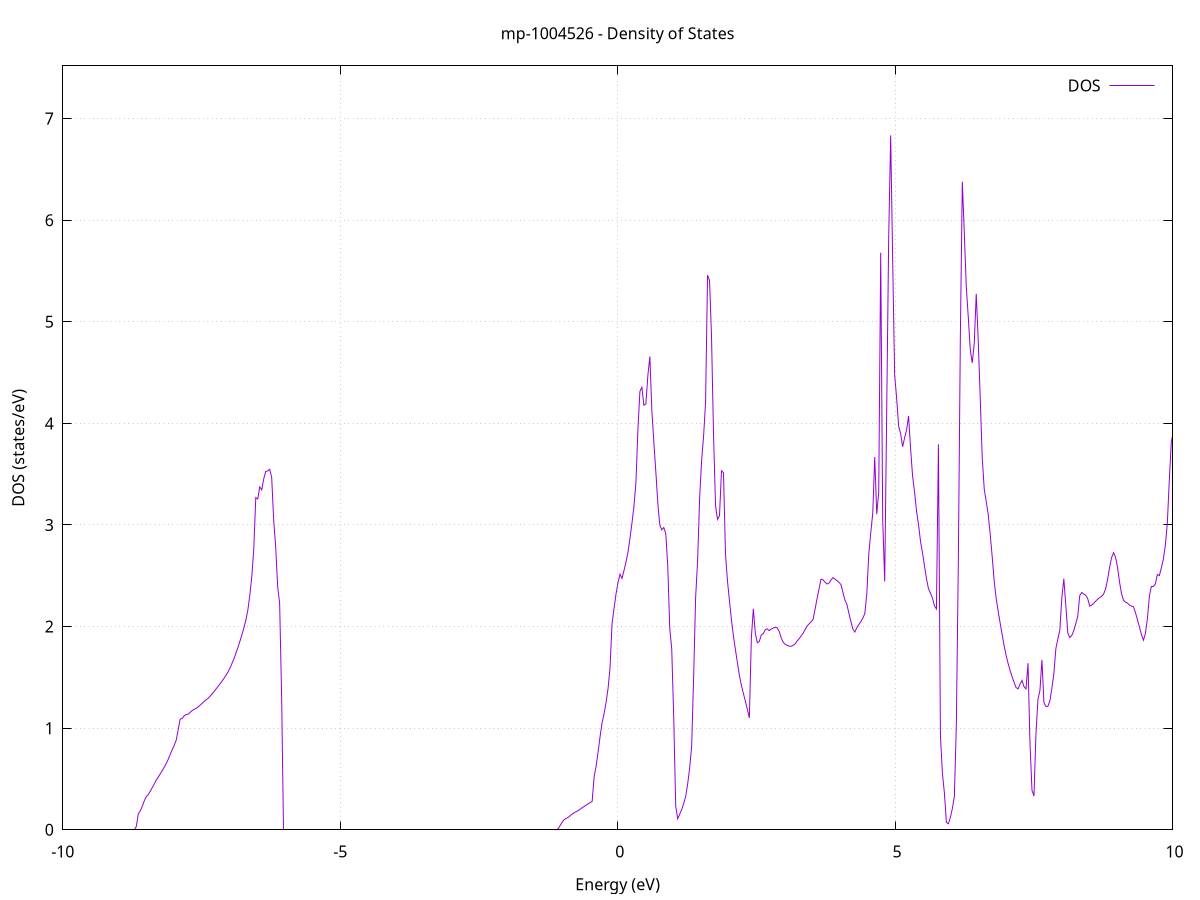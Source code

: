 set title 'mp-1004526 - Density of States'
set xlabel 'Energy (eV)'
set ylabel 'DOS (states/eV)'
set grid
set xrange [-10:10]
set yrange [0:7.519]
set xzeroaxis lt -1
set terminal png size 800,600
set output 'mp-1004526_dos_gnuplot.png'
plot '-' using 1:2 with lines title 'DOS'
-34.393500 0.000000
-34.357600 0.000000
-34.321800 0.000000
-34.285900 0.000000
-34.250000 0.000000
-34.214200 0.000000
-34.178300 0.000000
-34.142400 0.000000
-34.106500 0.000000
-34.070700 0.000000
-34.034800 0.000000
-33.998900 0.000000
-33.963100 0.000000
-33.927200 0.000000
-33.891300 0.000000
-33.855400 0.000000
-33.819600 0.000000
-33.783700 0.000000
-33.747800 0.000000
-33.712000 0.000000
-33.676100 0.000000
-33.640200 0.000000
-33.604400 0.000000
-33.568500 0.000000
-33.532600 0.000000
-33.496700 0.000000
-33.460900 0.000000
-33.425000 0.000000
-33.389100 0.000000
-33.353300 0.000000
-33.317400 0.000000
-33.281500 0.000000
-33.245600 0.000000
-33.209800 0.000000
-33.173900 0.000000
-33.138000 0.000000
-33.102200 0.000000
-33.066300 0.000000
-33.030400 0.000000
-32.994600 0.000000
-32.958700 0.000000
-32.922800 0.000000
-32.886900 0.000000
-32.851100 0.000000
-32.815200 0.000000
-32.779300 0.000000
-32.743500 0.000000
-32.707600 0.000000
-32.671700 0.000000
-32.635800 0.000000
-32.600000 0.000000
-32.564100 0.000000
-32.528200 0.000000
-32.492400 0.000000
-32.456500 0.000000
-32.420600 0.000000
-32.384800 0.000000
-32.348900 0.000000
-32.313000 0.000000
-32.277100 0.000000
-32.241300 0.000000
-32.205400 0.000000
-32.169500 0.000000
-32.133700 0.000000
-32.097800 0.000000
-32.061900 0.000000
-32.026000 0.000000
-31.990200 0.000000
-31.954300 0.000000
-31.918400 0.000000
-31.882600 0.000000
-31.846700 0.000000
-31.810800 0.000000
-31.775000 0.000000
-31.739100 0.000000
-31.703200 0.000000
-31.667300 0.000000
-31.631500 0.000000
-31.595600 0.000000
-31.559700 0.000000
-31.523900 0.000000
-31.488000 0.000000
-31.452100 0.000000
-31.416200 0.000000
-31.380400 0.000000
-31.344500 0.000000
-31.308600 0.000000
-31.272800 0.000000
-31.236900 0.000000
-31.201000 0.000000
-31.165200 0.000000
-31.129300 10.644200
-31.093400 16.068000
-31.057500 41.198100
-31.021700 63.544700
-30.985800 142.624700
-30.949900 7.963800
-30.914100 9.478000
-30.878200 10.654700
-30.842300 12.219800
-30.806400 15.248200
-30.770600 21.136000
-30.734700 27.796300
-30.698800 18.600800
-30.663000 16.924100
-30.627100 13.289900
-30.591200 0.000000
-30.555400 0.000000
-30.519500 0.000000
-30.483600 0.000000
-30.447700 0.000000
-30.411900 0.000000
-30.376000 0.000000
-30.340100 0.000000
-30.304300 0.000000
-30.268400 0.000000
-30.232500 0.000000
-30.196600 0.000000
-30.160800 0.000000
-30.124900 0.000000
-30.089000 0.000000
-30.053200 0.000000
-30.017300 0.000000
-29.981400 0.000000
-29.945600 0.000000
-29.909700 0.000000
-29.873800 0.000000
-29.837900 0.000000
-29.802100 0.000000
-29.766200 0.000000
-29.730300 0.000000
-29.694500 0.000000
-29.658600 0.000000
-29.622700 0.000000
-29.586800 0.000000
-29.551000 0.000000
-29.515100 0.000000
-29.479200 0.000000
-29.443400 0.000000
-29.407500 0.000000
-29.371600 0.000000
-29.335700 0.000000
-29.299900 0.000000
-29.264000 0.000000
-29.228100 0.000000
-29.192300 0.000000
-29.156400 0.000000
-29.120500 0.000000
-29.084700 0.000000
-29.048800 0.000000
-29.012900 0.000000
-28.977000 0.000000
-28.941200 0.000000
-28.905300 0.000000
-28.869400 0.000000
-28.833600 0.000000
-28.797700 0.000000
-28.761800 0.000000
-28.725900 0.000000
-28.690100 0.000000
-28.654200 0.000000
-28.618300 0.000000
-28.582500 0.000000
-28.546600 0.000000
-28.510700 0.000000
-28.474900 0.000000
-28.439000 0.000000
-28.403100 0.000000
-28.367200 0.000000
-28.331400 0.000000
-28.295500 0.000000
-28.259600 0.000000
-28.223800 0.000000
-28.187900 0.000000
-28.152000 0.000000
-28.116100 0.000000
-28.080300 0.000000
-28.044400 0.000000
-28.008500 0.000000
-27.972700 0.000000
-27.936800 0.000000
-27.900900 0.000000
-27.865100 0.000000
-27.829200 0.000000
-27.793300 0.000000
-27.757400 0.000000
-27.721600 0.000000
-27.685700 0.000000
-27.649800 0.000000
-27.614000 0.000000
-27.578100 0.000000
-27.542200 0.000000
-27.506300 0.000000
-27.470500 0.000000
-27.434600 0.000000
-27.398700 0.000000
-27.362900 0.000000
-27.327000 0.000000
-27.291100 0.000000
-27.255300 0.000000
-27.219400 0.000000
-27.183500 0.000000
-27.147600 0.000000
-27.111800 0.000000
-27.075900 0.000000
-27.040000 0.000000
-27.004200 0.000000
-26.968300 0.000000
-26.932400 0.000000
-26.896500 0.000000
-26.860700 0.000000
-26.824800 0.000000
-26.788900 0.000000
-26.753100 0.000000
-26.717200 0.000000
-26.681300 0.000000
-26.645500 0.000000
-26.609600 0.000000
-26.573700 0.000000
-26.537800 0.000000
-26.502000 0.000000
-26.466100 0.000000
-26.430200 0.000000
-26.394400 0.000000
-26.358500 0.000000
-26.322600 0.000000
-26.286700 0.000000
-26.250900 0.000000
-26.215000 0.000000
-26.179100 0.000000
-26.143300 0.000000
-26.107400 0.000000
-26.071500 0.000000
-26.035700 0.000000
-25.999800 0.000000
-25.963900 0.000000
-25.928000 0.000000
-25.892200 0.000000
-25.856300 0.000000
-25.820400 0.000000
-25.784600 0.000000
-25.748700 0.000000
-25.712800 0.000000
-25.676900 0.000000
-25.641100 0.000000
-25.605200 0.000000
-25.569300 0.000000
-25.533500 0.000000
-25.497600 0.000000
-25.461700 0.000000
-25.425900 0.000000
-25.390000 0.000000
-25.354100 0.000000
-25.318200 0.000000
-25.282400 0.000000
-25.246500 0.000000
-25.210600 0.000000
-25.174800 0.000000
-25.138900 0.000000
-25.103000 0.000000
-25.067100 0.000000
-25.031300 0.000000
-24.995400 0.000000
-24.959500 0.000000
-24.923700 0.000000
-24.887800 0.000000
-24.851900 0.000000
-24.816100 0.000000
-24.780200 0.000000
-24.744300 0.000000
-24.708400 0.000000
-24.672600 0.000000
-24.636700 0.000000
-24.600800 0.000000
-24.565000 0.000000
-24.529100 0.000000
-24.493200 0.000000
-24.457300 0.000000
-24.421500 0.000000
-24.385600 0.000000
-24.349700 0.000000
-24.313900 0.000000
-24.278000 0.000000
-24.242100 0.000000
-24.206300 0.000000
-24.170400 0.000000
-24.134500 0.000000
-24.098600 0.000000
-24.062800 0.000000
-24.026900 0.000000
-23.991000 0.000000
-23.955200 0.000000
-23.919300 0.000000
-23.883400 0.000000
-23.847500 0.000000
-23.811700 0.000000
-23.775800 0.000000
-23.739900 0.000000
-23.704100 0.000000
-23.668200 0.000000
-23.632300 0.000000
-23.596500 0.000000
-23.560600 0.000000
-23.524700 0.000000
-23.488800 0.000000
-23.453000 0.000000
-23.417100 0.000000
-23.381200 0.000000
-23.345400 0.000000
-23.309500 0.000000
-23.273600 0.000000
-23.237700 0.000000
-23.201900 0.000000
-23.166000 0.000000
-23.130100 0.000000
-23.094300 0.000000
-23.058400 0.000000
-23.022500 0.000000
-22.986600 0.000000
-22.950800 0.000000
-22.914900 0.000000
-22.879000 0.000000
-22.843200 0.000000
-22.807300 0.000000
-22.771400 0.000000
-22.735600 0.000000
-22.699700 0.000000
-22.663800 0.000000
-22.627900 0.000000
-22.592100 0.000000
-22.556200 0.000000
-22.520300 0.000000
-22.484500 0.000000
-22.448600 0.000000
-22.412700 0.000000
-22.376800 0.000000
-22.341000 0.000000
-22.305100 0.000000
-22.269200 0.000000
-22.233400 0.000000
-22.197500 0.000000
-22.161600 0.000000
-22.125800 0.000000
-22.089900 0.000000
-22.054000 0.000000
-22.018100 0.000000
-21.982300 0.000000
-21.946400 0.000000
-21.910500 0.000000
-21.874700 0.000000
-21.838800 0.000000
-21.802900 0.000000
-21.767000 0.000000
-21.731200 0.000000
-21.695300 0.000000
-21.659400 0.000000
-21.623600 0.000000
-21.587700 0.000000
-21.551800 0.000000
-21.516000 0.000000
-21.480100 0.000000
-21.444200 0.000000
-21.408300 0.000000
-21.372500 0.000000
-21.336600 0.000000
-21.300700 0.000000
-21.264900 0.000000
-21.229000 0.000000
-21.193100 0.000000
-21.157200 0.000000
-21.121400 0.000000
-21.085500 0.000000
-21.049600 0.000000
-21.013800 0.000000
-20.977900 0.000000
-20.942000 0.000000
-20.906200 0.000000
-20.870300 0.000000
-20.834400 0.000000
-20.798500 0.000000
-20.762700 0.000000
-20.726800 0.000000
-20.690900 0.000000
-20.655100 0.000000
-20.619200 0.000000
-20.583300 0.000000
-20.547400 0.000000
-20.511600 0.000000
-20.475700 0.000000
-20.439800 0.000000
-20.404000 0.000000
-20.368100 0.000000
-20.332200 0.000000
-20.296400 0.000000
-20.260500 0.000000
-20.224600 0.000000
-20.188700 0.000000
-20.152900 0.000000
-20.117000 0.000000
-20.081100 0.000000
-20.045300 0.000000
-20.009400 0.000000
-19.973500 0.000000
-19.937600 0.000000
-19.901800 0.000000
-19.865900 0.000000
-19.830000 0.000000
-19.794200 0.000000
-19.758300 0.000000
-19.722400 0.000000
-19.686600 0.000000
-19.650700 0.000000
-19.614800 0.000000
-19.578900 0.000000
-19.543100 0.000000
-19.507200 0.000000
-19.471300 0.000000
-19.435500 0.000000
-19.399600 0.000000
-19.363700 0.000000
-19.327800 0.000000
-19.292000 0.000000
-19.256100 0.000000
-19.220200 0.000000
-19.184400 0.000000
-19.148500 0.000000
-19.112600 0.000000
-19.076800 0.000000
-19.040900 0.000000
-19.005000 0.000000
-18.969100 0.000000
-18.933300 0.000000
-18.897400 0.000000
-18.861500 0.000000
-18.825700 0.000000
-18.789800 0.000000
-18.753900 0.000000
-18.718000 0.000000
-18.682200 0.000000
-18.646300 0.000000
-18.610400 0.000000
-18.574600 0.000000
-18.538700 0.000000
-18.502800 0.000000
-18.467000 0.000000
-18.431100 0.000000
-18.395200 0.000000
-18.359300 0.000000
-18.323500 0.000000
-18.287600 0.000000
-18.251700 0.000000
-18.215900 0.000000
-18.180000 0.000000
-18.144100 0.000000
-18.108200 0.000000
-18.072400 0.000000
-18.036500 0.000000
-18.000600 0.000000
-17.964800 0.000000
-17.928900 0.000000
-17.893000 0.000000
-17.857200 0.000000
-17.821300 0.000000
-17.785400 0.000000
-17.749500 0.000000
-17.713700 0.000000
-17.677800 0.000000
-17.641900 0.000000
-17.606100 0.000000
-17.570200 0.000000
-17.534300 0.000000
-17.498400 0.000000
-17.462600 0.000000
-17.426700 0.000000
-17.390800 0.000000
-17.355000 0.000000
-17.319100 0.000000
-17.283200 0.000000
-17.247400 0.000000
-17.211500 0.000000
-17.175600 0.000000
-17.139700 0.000000
-17.103900 0.000000
-17.068000 0.000000
-17.032100 0.000000
-16.996300 0.000000
-16.960400 0.000000
-16.924500 0.000000
-16.888600 0.000000
-16.852800 0.000000
-16.816900 0.000000
-16.781000 0.000000
-16.745200 0.000000
-16.709300 0.000000
-16.673400 0.000000
-16.637600 0.000000
-16.601700 0.000000
-16.565800 0.000000
-16.529900 0.000000
-16.494100 0.000000
-16.458200 0.000000
-16.422300 0.000000
-16.386500 0.000000
-16.350600 0.000000
-16.314700 0.000000
-16.278800 0.000000
-16.243000 0.000000
-16.207100 0.000000
-16.171200 0.000000
-16.135400 0.000000
-16.099500 0.000000
-16.063600 0.000000
-16.027700 0.000000
-15.991900 0.000000
-15.956000 0.000000
-15.920100 0.000000
-15.884300 0.000000
-15.848400 0.000000
-15.812500 0.000000
-15.776700 0.000000
-15.740800 0.000000
-15.704900 0.000000
-15.669000 0.000000
-15.633200 0.000000
-15.597300 0.000000
-15.561400 0.000000
-15.525600 0.000000
-15.489700 0.000000
-15.453800 0.000000
-15.417900 0.000000
-15.382100 0.000000
-15.346200 0.000000
-15.310300 0.000000
-15.274500 0.000000
-15.238600 0.000000
-15.202700 0.000000
-15.166900 0.000000
-15.131000 0.000000
-15.095100 0.000000
-15.059200 0.000000
-15.023400 0.000000
-14.987500 0.000000
-14.951600 0.000000
-14.915800 0.000000
-14.879900 0.000000
-14.844000 0.000000
-14.808100 0.000000
-14.772300 0.000000
-14.736400 0.000000
-14.700500 0.000000
-14.664700 0.000000
-14.628800 0.000000
-14.592900 0.000000
-14.557100 0.000000
-14.521200 0.000000
-14.485300 0.000000
-14.449400 0.000000
-14.413600 0.000000
-14.377700 0.000000
-14.341800 0.000000
-14.306000 0.000000
-14.270100 0.000000
-14.234200 0.000000
-14.198300 0.000000
-14.162500 0.000000
-14.126600 0.000000
-14.090700 0.000000
-14.054900 0.000000
-14.019000 0.000000
-13.983100 0.000000
-13.947300 0.000000
-13.911400 0.000000
-13.875500 0.000000
-13.839600 0.000000
-13.803800 0.000000
-13.767900 0.000000
-13.732000 0.000000
-13.696200 0.000000
-13.660300 0.000000
-13.624400 0.000000
-13.588500 0.000000
-13.552700 0.000000
-13.516800 0.000000
-13.480900 0.000000
-13.445100 0.000000
-13.409200 0.000000
-13.373300 0.000000
-13.337500 0.000000
-13.301600 0.000000
-13.265700 0.000000
-13.229800 0.000000
-13.194000 0.000000
-13.158100 0.000000
-13.122200 0.000000
-13.086400 0.000000
-13.050500 0.000000
-13.014600 0.000000
-12.978700 0.000000
-12.942900 0.000000
-12.907000 0.000000
-12.871100 0.000000
-12.835300 0.000000
-12.799400 0.000000
-12.763500 0.000000
-12.727700 0.000000
-12.691800 0.000000
-12.655900 0.000000
-12.620000 0.000000
-12.584200 0.000000
-12.548300 0.000000
-12.512400 0.000000
-12.476600 0.000000
-12.440700 0.000000
-12.404800 0.000000
-12.368900 0.000000
-12.333100 0.000000
-12.297200 0.000000
-12.261300 0.000000
-12.225500 0.000000
-12.189600 0.000000
-12.153700 0.000000
-12.117900 0.000000
-12.082000 0.000000
-12.046100 0.000000
-12.010200 0.000000
-11.974400 0.000000
-11.938500 0.000000
-11.902600 0.000000
-11.866800 0.000000
-11.830900 0.000000
-11.795000 0.000000
-11.759100 0.000000
-11.723300 0.000000
-11.687400 0.000000
-11.651500 0.000000
-11.615700 0.000000
-11.579800 0.000000
-11.543900 0.000000
-11.508100 0.000000
-11.472200 0.000000
-11.436300 0.000000
-11.400400 0.000000
-11.364600 0.000000
-11.328700 0.000000
-11.292800 0.000000
-11.257000 0.000000
-11.221100 0.000000
-11.185200 0.000000
-11.149300 0.000000
-11.113500 0.000000
-11.077600 0.000000
-11.041700 0.000000
-11.005900 0.000000
-10.970000 0.000000
-10.934100 0.000000
-10.898300 0.000000
-10.862400 0.000000
-10.826500 0.000000
-10.790600 0.000000
-10.754800 0.000000
-10.718900 0.000000
-10.683000 0.000000
-10.647200 0.000000
-10.611300 0.000000
-10.575400 0.000000
-10.539500 0.000000
-10.503700 0.000000
-10.467800 0.000000
-10.431900 0.000000
-10.396100 0.000000
-10.360200 0.000000
-10.324300 0.000000
-10.288500 0.000000
-10.252600 0.000000
-10.216700 0.000000
-10.180800 0.000000
-10.145000 0.000000
-10.109100 0.000000
-10.073200 0.000000
-10.037400 0.000000
-10.001500 0.000000
-9.965600 0.000000
-9.929700 0.000000
-9.893900 0.000000
-9.858000 0.000000
-9.822100 0.000000
-9.786300 0.000000
-9.750400 0.000000
-9.714500 0.000000
-9.678600 0.000000
-9.642800 0.000000
-9.606900 0.000000
-9.571000 0.000000
-9.535200 0.000000
-9.499300 0.000000
-9.463400 0.000000
-9.427600 0.000000
-9.391700 0.000000
-9.355800 0.000000
-9.319900 0.000000
-9.284100 0.000000
-9.248200 0.000000
-9.212300 0.000000
-9.176500 0.000000
-9.140600 0.000000
-9.104700 0.000000
-9.068800 0.000000
-9.033000 0.000000
-8.997100 0.000000
-8.961200 0.000000
-8.925400 0.000000
-8.889500 0.000000
-8.853600 0.000000
-8.817800 0.000000
-8.781900 0.000000
-8.746000 0.000000
-8.710100 0.000000
-8.674300 0.033400
-8.638400 0.158500
-8.602500 0.187600
-8.566700 0.231300
-8.530800 0.285600
-8.494900 0.326900
-8.459000 0.347100
-8.423200 0.379700
-8.387300 0.415100
-8.351400 0.450900
-8.315600 0.489600
-8.279700 0.518800
-8.243800 0.550500
-8.208000 0.582200
-8.172100 0.615000
-8.136200 0.652500
-8.100300 0.693400
-8.064500 0.741900
-8.028600 0.787400
-7.992700 0.830700
-7.956900 0.880400
-7.921000 0.982300
-7.885100 1.089900
-7.849200 1.094200
-7.813400 1.121600
-7.777500 1.133800
-7.741600 1.137700
-7.705800 1.155200
-7.669900 1.172700
-7.634000 1.185700
-7.598200 1.193700
-7.562300 1.208700
-7.526400 1.225500
-7.490500 1.244100
-7.454700 1.262500
-7.418800 1.279000
-7.382900 1.293400
-7.347100 1.314000
-7.311200 1.336600
-7.275300 1.360000
-7.239400 1.384700
-7.203600 1.409900
-7.167700 1.435600
-7.131800 1.461900
-7.096000 1.490100
-7.060100 1.520000
-7.024200 1.551000
-6.988400 1.590700
-6.952500 1.635100
-6.916600 1.683000
-6.880700 1.736200
-6.844900 1.792700
-6.809000 1.853100
-6.773100 1.917400
-6.737300 1.985700
-6.701400 2.062400
-6.665500 2.161000
-6.629600 2.304600
-6.593800 2.492200
-6.557900 2.764800
-6.522000 3.269500
-6.486200 3.256500
-6.450300 3.375300
-6.414400 3.345400
-6.378600 3.454000
-6.342700 3.528100
-6.306800 3.531700
-6.270900 3.548300
-6.235100 3.469200
-6.199200 3.046200
-6.163300 2.786400
-6.127500 2.393400
-6.091600 2.226600
-6.055700 1.303800
-6.019800 0.000000
-5.984000 0.000000
-5.948100 0.000000
-5.912200 0.000000
-5.876400 0.000000
-5.840500 0.000000
-5.804600 0.000000
-5.768800 0.000000
-5.732900 0.000000
-5.697000 0.000000
-5.661100 0.000000
-5.625300 0.000000
-5.589400 0.000000
-5.553500 0.000000
-5.517700 0.000000
-5.481800 0.000000
-5.445900 0.000000
-5.410000 0.000000
-5.374200 0.000000
-5.338300 0.000000
-5.302400 0.000000
-5.266600 0.000000
-5.230700 0.000000
-5.194800 0.000000
-5.159000 0.000000
-5.123100 0.000000
-5.087200 0.000000
-5.051300 0.000000
-5.015500 0.000000
-4.979600 0.000000
-4.943700 0.000000
-4.907900 0.000000
-4.872000 0.000000
-4.836100 0.000000
-4.800200 0.000000
-4.764400 0.000000
-4.728500 0.000000
-4.692600 0.000000
-4.656800 0.000000
-4.620900 0.000000
-4.585000 0.000000
-4.549200 0.000000
-4.513300 0.000000
-4.477400 0.000000
-4.441500 0.000000
-4.405700 0.000000
-4.369800 0.000000
-4.333900 0.000000
-4.298100 0.000000
-4.262200 0.000000
-4.226300 0.000000
-4.190400 0.000000
-4.154600 0.000000
-4.118700 0.000000
-4.082800 0.000000
-4.047000 0.000000
-4.011100 0.000000
-3.975200 0.000000
-3.939400 0.000000
-3.903500 0.000000
-3.867600 0.000000
-3.831700 0.000000
-3.795900 0.000000
-3.760000 0.000000
-3.724100 0.000000
-3.688300 0.000000
-3.652400 0.000000
-3.616500 0.000000
-3.580600 0.000000
-3.544800 0.000000
-3.508900 0.000000
-3.473000 0.000000
-3.437200 0.000000
-3.401300 0.000000
-3.365400 0.000000
-3.329600 0.000000
-3.293700 0.000000
-3.257800 0.000000
-3.221900 0.000000
-3.186100 0.000000
-3.150200 0.000000
-3.114300 0.000000
-3.078500 0.000000
-3.042600 0.000000
-3.006700 0.000000
-2.970800 0.000000
-2.935000 0.000000
-2.899100 0.000000
-2.863200 0.000000
-2.827400 0.000000
-2.791500 0.000000
-2.755600 0.000000
-2.719700 0.000000
-2.683900 0.000000
-2.648000 0.000000
-2.612100 0.000000
-2.576300 0.000000
-2.540400 0.000000
-2.504500 0.000000
-2.468700 0.000000
-2.432800 0.000000
-2.396900 0.000000
-2.361000 0.000000
-2.325200 0.000000
-2.289300 0.000000
-2.253400 0.000000
-2.217600 0.000000
-2.181700 0.000000
-2.145800 0.000000
-2.109900 0.000000
-2.074100 0.000000
-2.038200 0.000000
-2.002300 0.000000
-1.966500 0.000000
-1.930600 0.000000
-1.894700 0.000000
-1.858900 0.000000
-1.823000 0.000000
-1.787100 0.000000
-1.751200 0.000000
-1.715400 0.000000
-1.679500 0.000000
-1.643600 0.000000
-1.607800 0.000000
-1.571900 0.000000
-1.536000 0.000000
-1.500100 0.000000
-1.464300 0.000000
-1.428400 0.000000
-1.392500 0.000000
-1.356700 0.000000
-1.320800 0.000000
-1.284900 0.000000
-1.249100 0.000000
-1.213200 0.000000
-1.177300 0.000000
-1.141400 0.000000
-1.105600 0.000100
-1.069700 0.012000
-1.033800 0.044100
-0.998000 0.077200
-0.962100 0.100600
-0.926200 0.112700
-0.890300 0.121900
-0.854500 0.138900
-0.818600 0.154900
-0.782700 0.167900
-0.746900 0.178300
-0.711000 0.189200
-0.675100 0.202600
-0.639300 0.217000
-0.603400 0.229600
-0.567500 0.242700
-0.531600 0.256300
-0.495800 0.267700
-0.459900 0.278600
-0.424000 0.520200
-0.388200 0.626400
-0.352300 0.764800
-0.316400 0.918500
-0.280500 1.053700
-0.244700 1.142600
-0.208800 1.252000
-0.172900 1.391200
-0.137100 1.596000
-0.101200 2.025600
-0.065300 2.176500
-0.029500 2.319900
0.006400 2.431900
0.042300 2.514800
0.078200 2.474700
0.114000 2.551200
0.149900 2.633900
0.185800 2.731900
0.221600 2.866300
0.257500 3.015100
0.293400 3.182700
0.329300 3.412000
0.365100 3.937400
0.401000 4.314000
0.436900 4.355400
0.472700 4.178900
0.508600 4.190300
0.544500 4.469600
0.580300 4.658600
0.616200 4.131300
0.652100 3.815400
0.688000 3.526800
0.723800 3.215400
0.759700 2.999100
0.795600 2.952000
0.831400 2.974900
0.867300 2.915900
0.903200 2.598400
0.939100 1.981500
0.974900 1.780400
1.010800 1.102500
1.046700 0.231800
1.082500 0.108000
1.118400 0.152700
1.154300 0.200100
1.190100 0.257200
1.226000 0.327600
1.261900 0.450700
1.297800 0.607500
1.333600 0.819500
1.369500 1.499900
1.405400 2.285500
1.441200 2.648500
1.477100 3.256700
1.513000 3.631000
1.548900 3.873900
1.584700 4.206300
1.620600 5.459400
1.656500 5.406500
1.692300 4.848200
1.728200 3.887000
1.764100 3.190600
1.799900 3.054200
1.835800 3.091800
1.871700 3.533800
1.907600 3.514800
1.943400 2.713300
1.979300 2.449400
2.015200 2.252500
2.051000 2.065500
2.086900 1.908900
2.122800 1.772900
2.158700 1.644100
2.194500 1.518900
2.230400 1.422500
2.266300 1.341100
2.302100 1.265500
2.338000 1.184900
2.373900 1.101300
2.409700 1.887400
2.445600 2.175000
2.481500 1.934700
2.517400 1.840500
2.553200 1.853500
2.589100 1.918300
2.625000 1.930600
2.660800 1.970000
2.696700 1.977200
2.732600 1.960000
2.768500 1.976100
2.804300 1.985500
2.840200 1.992500
2.876100 1.988000
2.911900 1.950800
2.947800 1.887600
2.983700 1.845000
3.019500 1.825500
3.055400 1.815200
3.091300 1.807800
3.127200 1.805700
3.163000 1.815700
3.198900 1.832000
3.234800 1.856900
3.270600 1.880500
3.306500 1.907000
3.342400 1.934700
3.378300 1.969900
3.414100 2.004900
3.450000 2.026400
3.485900 2.046100
3.521700 2.071200
3.557600 2.169300
3.593500 2.274400
3.629400 2.370600
3.665200 2.466700
3.701100 2.460400
3.737000 2.438000
3.772800 2.419300
3.808700 2.427800
3.844600 2.458900
3.880400 2.482000
3.916300 2.466700
3.952200 2.454100
3.988100 2.435800
4.023900 2.414100
4.059800 2.337800
4.095700 2.261600
4.131500 2.219300
4.167400 2.132000
4.203300 2.051800
4.239200 1.976200
4.275000 1.946200
4.310900 1.989100
4.346800 2.020200
4.382600 2.049100
4.418500 2.082700
4.454400 2.127800
4.490200 2.318700
4.526100 2.714300
4.562000 2.923500
4.597900 3.117000
4.633700 3.669000
4.669600 3.105700
4.705500 3.320300
4.741300 5.679700
4.777200 3.051000
4.813100 2.444700
4.849000 4.115900
4.884800 5.818700
4.920700 6.835500
4.956600 5.610800
4.992400 4.476200
5.028300 4.248400
5.064200 3.971900
5.100000 3.899700
5.135900 3.770400
5.171800 3.858000
5.207700 3.936600
5.243500 4.073500
5.279400 3.753400
5.315300 3.484000
5.351100 3.323200
5.387000 3.137300
5.422900 3.002000
5.458800 2.838800
5.494600 2.725700
5.530500 2.595600
5.566400 2.470300
5.602200 2.373000
5.638100 2.328200
5.674000 2.282500
5.709800 2.204200
5.745700 2.173200
5.781600 3.793600
5.817500 0.925300
5.853300 0.556100
5.889200 0.361300
5.925100 0.072100
5.960900 0.058800
5.996800 0.121900
6.032700 0.209500
6.068600 0.327700
6.104400 1.034800
6.140300 2.649500
6.176200 4.832100
6.212000 6.379400
6.247900 5.869700
6.283800 5.340500
6.319600 5.044300
6.355500 4.725100
6.391400 4.595600
6.427300 4.790000
6.463100 5.274800
6.499000 4.816000
6.534900 4.244900
6.570700 3.665900
6.606600 3.355700
6.642500 3.230200
6.678400 3.105400
6.714200 2.910900
6.750100 2.689300
6.786000 2.450300
6.821800 2.279200
6.857700 2.152200
6.893600 2.035200
6.929400 1.922100
6.965300 1.813700
7.001200 1.716400
7.037100 1.637200
7.072900 1.568300
7.108800 1.506500
7.144700 1.450600
7.180500 1.400100
7.216400 1.387000
7.252300 1.433900
7.288200 1.470900
7.324000 1.408200
7.359900 1.386000
7.395800 1.640200
7.431600 0.852100
7.467500 0.387900
7.503400 0.332600
7.539200 0.943300
7.575100 1.284000
7.611000 1.371200
7.646900 1.673100
7.682700 1.251900
7.718600 1.213900
7.754500 1.214600
7.790300 1.269000
7.826200 1.393000
7.862100 1.538500
7.898000 1.783100
7.933800 1.880700
7.969700 1.966500
8.005600 2.282600
8.041400 2.470300
8.077300 2.207500
8.113200 1.936400
8.149000 1.891900
8.184900 1.912200
8.220800 1.961300
8.256700 2.027400
8.292500 2.101700
8.328400 2.305000
8.364300 2.335900
8.400100 2.320300
8.436000 2.309000
8.471900 2.276000
8.507800 2.200900
8.543600 2.211500
8.579500 2.227900
8.615400 2.250300
8.651200 2.269300
8.687100 2.284900
8.723000 2.297900
8.758800 2.320300
8.794700 2.371800
8.830600 2.465400
8.866500 2.584600
8.902300 2.680100
8.938200 2.727100
8.974100 2.682300
9.009900 2.580400
9.045800 2.437200
9.081700 2.322500
9.117600 2.258800
9.153400 2.240700
9.189300 2.230800
9.225200 2.211300
9.261000 2.201100
9.296900 2.195500
9.332800 2.137800
9.368600 2.066200
9.404500 1.994800
9.440400 1.920100
9.476300 1.865400
9.512100 1.931100
9.548000 2.081200
9.583900 2.301200
9.619700 2.394900
9.655600 2.395900
9.691500 2.419900
9.727400 2.512200
9.763200 2.501700
9.799100 2.577800
9.835000 2.664100
9.870800 2.799600
9.906700 3.017200
9.942600 3.440000
9.978500 3.819500
10.014300 3.909900
10.050200 4.229400
10.086100 4.044100
10.121900 4.110800
10.157800 4.463600
10.193700 5.101800
10.229500 4.920700
10.265400 4.727400
10.301300 4.881600
10.337200 4.453900
10.373000 3.443500
10.408900 2.828300
10.444800 2.365300
10.480600 2.244100
10.516500 2.369600
10.552400 2.940000
10.588300 3.687000
10.624100 3.976200
10.660000 3.491800
10.695900 3.217000
10.731700 3.031900
10.767600 2.855900
10.803500 2.890400
10.839300 2.927700
10.875200 2.918300
10.911100 2.909900
10.947000 3.154900
10.982800 3.602900
11.018700 3.833700
11.054600 3.707500
11.090400 3.411700
11.126300 3.225800
11.162200 3.070700
11.198100 3.018900
11.233900 3.083700
11.269800 3.111600
11.305700 3.158700
11.341500 3.244600
11.377400 3.196700
11.413300 3.235400
11.449100 3.472000
11.485000 3.677100
11.520900 3.795500
11.556800 3.865000
11.592600 4.493500
11.628500 4.203000
11.664400 3.556600
11.700200 3.435300
11.736100 3.156500
11.772000 3.191100
11.807900 3.429500
11.843700 3.612900
11.879600 3.701500
11.915500 2.579700
11.951300 1.784200
11.987200 1.352600
12.023100 1.179900
12.058900 1.081000
12.094800 1.000700
12.130700 0.973800
12.166600 0.959000
12.202400 0.962700
12.238300 0.976100
12.274200 0.996700
12.310000 1.026800
12.345900 1.062100
12.381800 1.095700
12.417700 1.118700
12.453500 1.131500
12.489400 1.139100
12.525300 1.145200
12.561100 1.151400
12.597000 1.153300
12.632900 1.152900
12.668700 1.177100
12.704600 1.198200
12.740500 1.186600
12.776400 1.172300
12.812200 1.157100
12.848100 1.140400
12.884000 1.121700
12.919800 1.104000
12.955700 1.094500
12.991600 1.094300
13.027500 1.098500
13.063300 1.102900
13.099200 1.108000
13.135100 1.115400
13.170900 1.127000
13.206800 1.139900
13.242700 1.146700
13.278500 1.151000
13.314400 1.163300
13.350300 1.177000
13.386200 1.197600
13.422000 1.228100
13.457900 1.269900
13.493800 1.323900
13.529600 1.419200
13.565500 1.568400
13.601400 1.727000
13.637300 1.912800
13.673100 2.388000
13.709000 2.529300
13.744900 2.763700
13.780700 2.471700
13.816600 2.285200
13.852500 2.351900
13.888300 2.474000
13.924200 2.208000
13.960100 1.989800
13.996000 1.813300
14.031800 1.817700
14.067700 1.810100
14.103600 1.810300
14.139400 1.843200
14.175300 1.942400
14.211200 2.076600
14.247100 2.173400
14.282900 2.222700
14.318800 2.273400
14.354700 2.232200
14.390500 2.136800
14.426400 2.064400
14.462300 2.003400
14.498100 2.003900
14.534000 1.907000
14.569900 1.815400
14.605800 1.752400
14.641600 1.719900
14.677500 1.701900
14.713400 1.694700
14.749200 1.708100
14.785100 1.707000
14.821000 1.786200
14.856900 1.871100
14.892700 1.977500
14.928600 2.062100
14.964500 2.075800
15.000300 2.104500
15.036200 2.127600
15.072100 2.078600
15.107900 2.045700
15.143800 1.959400
15.179700 1.938400
15.215600 1.931300
15.251400 1.928800
15.287300 1.929900
15.323200 1.936900
15.359000 1.937900
15.394900 2.004600
15.430800 2.040900
15.466700 2.039700
15.502500 2.068100
15.538400 2.105100
15.574300 2.170400
15.610100 2.261700
15.646000 2.387300
15.681900 2.507300
15.717700 2.530600
15.753600 2.548200
15.789500 2.545200
15.825400 2.519900
15.861200 2.470200
15.897100 2.403300
15.933000 2.316500
15.968800 2.275100
16.004700 2.362500
16.040600 2.341400
16.076500 2.314500
16.112300 2.277600
16.148200 2.131800
16.184100 2.029300
16.219900 1.954800
16.255800 1.878400
16.291700 1.804500
16.327500 1.739200
16.363400 1.719300
16.399300 1.739200
16.435200 1.785200
16.471000 1.836300
16.506900 1.861800
16.542800 1.660100
16.578600 1.490900
16.614500 1.284000
16.650400 1.134000
16.686300 1.029500
16.722100 1.108300
16.758000 0.835000
16.793900 0.786500
16.829700 0.848300
16.865600 0.873200
16.901500 0.953000
16.937400 0.988200
16.973200 1.037400
17.009100 1.076800
17.045000 1.113700
17.080800 1.259100
17.116700 1.410500
17.152600 1.592800
17.188400 1.839700
17.224300 2.457800
17.260200 3.165000
17.296100 5.035600
17.331900 4.907200
17.367800 4.673900
17.403700 3.480100
17.439500 3.672400
17.475400 4.052300
17.511300 4.349600
17.547200 3.674800
17.583000 3.316300
17.618900 2.841400
17.654800 2.584900
17.690600 2.437000
17.726500 2.308300
17.762400 2.213900
17.798200 2.260100
17.834100 2.320100
17.870000 2.321000
17.905900 2.377000
17.941700 2.393400
17.977600 2.414000
18.013500 2.437000
18.049300 2.668000
18.085200 2.453700
18.121100 2.480600
18.157000 2.757900
18.192800 2.710300
18.228700 2.698800
18.264600 2.574800
18.300400 2.554300
18.336300 2.631300
18.372200 2.866400
18.408000 3.319100
18.443900 4.076100
18.479800 4.020400
18.515700 4.111100
18.551500 4.147400
18.587400 3.864800
18.623300 3.770300
18.659100 3.643300
18.695000 3.746700
18.730900 3.991600
18.766800 3.840700
18.802600 3.834400
18.838500 3.301000
18.874400 3.259100
18.910200 3.295800
18.946100 3.335800
18.982000 3.354500
19.017800 3.169500
19.053700 2.824500
19.089600 2.733400
19.125500 2.533800
19.161300 2.191900
19.197200 1.963500
19.233100 1.897300
19.268900 1.872800
19.304800 1.974200
19.340700 2.065700
19.376600 2.123600
19.412400 2.144800
19.448300 2.123600
19.484200 2.255400
19.520000 2.573500
19.555900 2.505100
19.591800 2.565000
19.627600 2.634900
19.663500 2.722500
19.699400 2.914100
19.735300 2.901100
19.771100 2.901700
19.807000 2.811400
19.842900 2.741200
19.878700 2.741700
19.914600 3.101600
19.950500 3.198300
19.986400 3.350100
20.022200 3.568900
20.058100 3.789100
20.094000 3.840300
20.129800 3.573800
20.165700 3.256800
20.201600 3.017700
20.237400 2.948100
20.273300 2.953900
20.309200 2.945000
20.345100 2.893600
20.380900 2.804600
20.416800 2.677100
20.452700 2.526100
20.488500 2.391900
20.524400 2.307400
20.560300 2.263500
20.596200 2.210600
20.632000 1.997600
20.667900 1.808100
20.703800 1.696400
20.739600 1.586000
20.775500 1.524400
20.811400 1.445600
20.847200 1.375700
20.883100 1.329800
20.919000 1.277600
20.954900 1.209500
20.990700 1.229100
21.026600 1.240600
21.062500 1.216200
21.098300 1.266300
21.134200 1.341000
21.170100 1.392200
21.206000 1.404000
21.241800 1.417100
21.277700 1.438400
21.313600 1.547700
21.349400 1.549700
21.385300 1.624700
21.421200 1.732500
21.457000 1.887900
21.492900 2.144300
21.528800 2.678200
21.564700 2.619200
21.600500 2.544800
21.636400 2.573400
21.672300 2.569600
21.708100 2.401100
21.744000 2.241100
21.779900 2.125600
21.815800 2.185200
21.851600 2.524900
21.887500 2.572900
21.923400 2.570500
21.959200 2.194700
21.995100 2.255800
22.031000 2.262100
22.066800 2.202000
22.102700 2.210300
22.138600 2.355200
22.174500 2.515800
22.210300 2.706900
22.246200 2.998400
22.282100 3.247800
22.317900 3.338000
22.353800 3.405700
22.389700 4.035000
22.425600 3.330400
22.461400 2.561400
22.497300 2.250400
22.533200 2.095300
22.569000 2.269500
22.604900 2.432600
22.640800 2.202600
22.676600 2.118600
22.712500 2.128700
22.748400 2.140300
22.784300 2.177200
22.820100 2.189200
22.856000 2.102800
22.891900 2.179800
22.927700 2.231700
22.963600 2.266900
22.999500 2.302900
23.035400 2.337900
23.071200 2.375000
23.107100 2.413000
23.143000 2.443400
23.178800 2.466500
23.214700 2.489400
23.250600 2.511600
23.286500 2.433200
23.322300 2.248800
23.358200 1.852900
23.394100 1.715500
23.429900 1.700700
23.465800 1.751200
23.501700 1.814200
23.537500 1.871900
23.573400 1.915600
23.609300 1.995500
23.645200 2.223600
23.681000 2.343200
23.716900 2.486000
23.752800 2.609100
23.788600 2.650200
23.824500 2.734900
23.860400 2.735600
23.896300 2.801900
23.932100 2.818700
23.968000 2.766500
24.003900 2.706200
24.039700 2.560100
24.075600 2.488600
24.111500 2.292300
24.147300 2.209600
24.183200 2.186000
24.219100 2.188400
24.255000 2.206000
24.290800 2.287400
24.326700 2.313500
24.362600 2.376200
24.398400 2.473000
24.434300 2.494600
24.470200 2.546300
24.506100 2.588200
24.541900 2.637300
24.577800 2.473100
24.613700 2.490500
24.649500 2.550600
24.685400 2.656300
24.721300 2.724000
24.757100 2.671700
24.793000 2.561900
24.828900 2.423100
24.864800 2.332700
24.900600 2.288200
24.936500 2.266100
24.972400 2.282600
25.008200 2.349200
25.044100 2.328200
25.080000 2.273400
25.115900 2.281900
25.151700 2.238800
25.187600 2.180200
25.223500 2.133300
25.259300 2.048300
25.295200 2.030600
25.331100 2.021800
25.366900 2.023600
25.402800 2.029400
25.438700 1.984900
25.474600 2.028700
25.510400 2.188600
25.546300 2.356300
25.582200 2.456100
25.618000 2.450700
25.653900 2.279400
25.689800 2.208600
25.725700 2.202700
25.761500 2.199200
25.797400 2.151700
25.833300 2.115500
25.869100 2.126700
25.905000 2.359700
25.940900 2.127400
25.976700 1.947800
26.012600 1.990700
26.048500 2.127500
26.084400 2.258000
26.120200 2.392200
26.156100 2.512000
26.192000 2.484000
26.227800 2.455200
26.263700 2.377800
26.299600 2.169100
26.335500 1.958700
26.371300 1.682300
26.407200 1.357000
26.443100 1.072300
26.478900 0.967900
26.514800 0.904500
26.550700 0.850200
26.586500 0.836700
26.622400 0.865800
26.658300 0.911300
26.694200 0.969400
26.730000 1.065700
26.765900 1.288000
26.801800 1.686700
26.837600 1.701500
26.873500 1.912000
26.909400 2.097400
26.945300 2.250000
26.981100 2.306700
27.017000 2.229000
27.052900 2.164700
27.088700 2.156800
27.124600 2.144600
27.160500 2.203400
27.196300 2.129700
27.232200 2.183400
27.268100 2.279300
27.304000 2.485200
27.339800 2.436100
27.375700 2.374800
27.411600 2.354800
27.447400 2.354900
27.483300 2.355500
27.519200 2.420900
27.555100 2.570400
27.590900 2.781700
27.626800 2.962800
27.662700 3.310800
27.698500 3.234300
27.734400 3.465900
27.770300 3.386300
27.806100 3.161400
27.842000 3.015000
27.877900 2.950000
27.913800 3.206500
27.949600 2.439000
27.985500 2.331300
28.021400 2.264200
28.057200 2.064700
28.093100 2.055500
28.129000 2.028900
28.164900 2.031400
28.200700 2.042200
28.236600 1.969500
28.272500 1.880900
28.308300 2.056700
28.344200 2.159600
28.380100 2.365900
28.415900 2.616100
28.451800 2.927600
28.487700 3.230800
28.523600 3.454400
28.559400 3.580600
28.595300 3.425100
28.631200 3.338800
28.667000 3.335700
28.702900 3.229700
28.738800 2.791200
28.774700 2.513500
28.810500 2.296200
28.846400 2.161000
28.882300 2.091300
28.918100 2.138900
28.954000 2.270700
28.989900 2.271700
29.025700 2.224500
29.061600 2.193500
29.097500 2.254800
29.133400 2.650300
29.169200 2.785500
29.205100 2.720300
29.241000 2.558400
29.276800 2.354300
29.312700 2.144700
29.348600 2.043900
29.384500 2.081100
29.420300 2.110800
29.456200 2.142500
29.492100 2.178900
29.527900 2.172800
29.563800 2.167000
29.599700 2.201400
29.635600 2.321800
29.671400 2.342800
29.707300 2.342300
29.743200 2.370600
29.779000 2.414800
29.814900 2.443500
29.850800 2.500800
29.886600 2.471700
29.922500 2.441800
29.958400 2.474300
29.994300 2.529700
30.030100 2.596700
30.066000 2.649700
30.101900 2.718900
30.137700 2.806600
30.173600 2.893000
30.209500 3.039700
30.245400 3.427100
30.281200 4.183800
30.317100 4.030000
30.353000 3.678100
30.388800 2.900000
30.424700 2.330200
30.460600 2.136000
30.496400 2.178100
30.532300 2.134800
30.568200 2.115100
30.604100 2.200700
30.639900 2.176200
30.675800 2.293600
30.711700 2.462000
30.747500 2.606000
30.783400 2.580000
30.819300 2.492100
30.855200 2.550600
30.891000 2.637300
30.926900 2.752000
30.962800 2.693600
30.998600 2.642700
31.034500 2.734300
31.070400 2.825100
31.106200 2.892100
31.142100 2.935100
31.178000 2.987400
31.213900 2.954700
31.249700 2.821600
31.285600 2.699800
31.321500 2.581100
31.357300 2.495000
31.393200 2.333900
31.429100 2.168600
31.465000 2.016400
31.500800 1.849700
31.536700 1.586800
31.572600 1.457900
31.608400 1.500100
31.644300 1.518500
31.680200 1.509000
31.716000 1.557800
31.751900 1.589000
31.787800 1.579100
31.823700 1.594700
31.859500 1.621600
31.895400 1.575900
31.931300 1.604900
31.967100 1.687900
32.003000 1.840800
32.038900 2.088100
32.074800 2.294600
32.110600 2.417700
32.146500 2.395600
32.182400 2.378900
32.218200 2.114300
32.254100 2.196000
32.290000 2.296200
32.325800 2.341900
32.361700 2.307200
32.397600 2.323800
32.433500 2.644800
32.469300 3.006800
32.505200 3.240700
32.541100 3.379400
32.576900 3.398100
32.612800 3.365000
32.648700 3.315100
32.684600 3.258700
32.720400 3.069100
32.756300 2.813900
32.792200 2.466100
32.828000 2.203300
32.863900 1.975200
32.899800 1.768700
32.935600 1.578300
32.971500 1.434000
33.007400 1.272200
33.043300 1.106000
33.079100 0.993200
33.115000 0.908500
33.150900 0.817600
33.186700 0.754600
33.222600 0.598700
33.258500 0.497900
33.294400 0.442700
33.330200 0.436500
33.366100 0.440600
33.402000 0.447700
33.437800 0.481700
33.473700 0.468900
33.509600 0.430800
33.545400 0.394400
33.581300 0.356400
33.617200 0.342200
33.653100 0.295000
33.688900 0.249300
33.724800 0.096700
33.760700 0.085900
33.796500 0.075900
33.832400 0.066900
33.868300 0.058900
33.904200 0.051700
33.940000 0.052800
33.975900 0.043700
34.011800 0.035000
34.047600 0.026800
34.083500 0.014600
34.119400 0.000000
34.155200 0.000000
34.191100 0.000000
34.227000 0.000000
34.262900 0.000000
34.298700 0.000000
34.334600 0.000000
34.370500 0.000000
34.406300 0.000000
34.442200 0.000000
34.478100 0.000000
34.514000 0.000000
34.549800 0.000000
34.585700 0.000000
34.621600 0.000000
34.657400 0.000000
34.693300 0.000000
34.729200 0.000000
34.765000 0.000000
34.800900 0.000000
34.836800 0.000000
34.872700 0.000000
34.908500 0.000000
34.944400 0.000000
34.980300 0.000000
35.016100 0.000000
35.052000 0.000000
35.087900 0.000000
35.123800 0.000000
35.159600 0.000000
35.195500 0.000000
35.231400 0.000000
35.267200 0.000000
35.303100 0.000000
35.339000 0.000000
35.374800 0.000000
35.410700 0.000000
35.446600 0.000000
35.482500 0.000000
35.518300 0.000000
35.554200 0.000000
35.590100 0.000000
35.625900 0.000000
35.661800 0.000000
35.697700 0.000000
35.733600 0.000000
35.769400 0.000000
35.805300 0.000000
35.841200 0.000000
35.877000 0.000000
35.912900 0.000000
35.948800 0.000000
35.984600 0.000000
36.020500 0.000000
36.056400 0.000000
36.092300 0.000000
36.128100 0.000000
36.164000 0.000000
36.199900 0.000000
36.235700 0.000000
36.271600 0.000000
36.307500 0.000000
36.343400 0.000000
36.379200 0.000000
36.415100 0.000000
36.451000 0.000000
36.486800 0.000000
36.522700 0.000000
36.558600 0.000000
36.594500 0.000000
36.630300 0.000000
36.666200 0.000000
36.702100 0.000000
36.737900 0.000000
36.773800 0.000000
36.809700 0.000000
36.845500 0.000000
36.881400 0.000000
36.917300 0.000000
36.953200 0.000000
36.989000 0.000000
37.024900 0.000000
37.060800 0.000000
37.096600 0.000000
37.132500 0.000000
37.168400 0.000000
37.204300 0.000000
37.240100 0.000000
37.276000 0.000000
37.311900 0.000000
37.347700 0.000000
e
